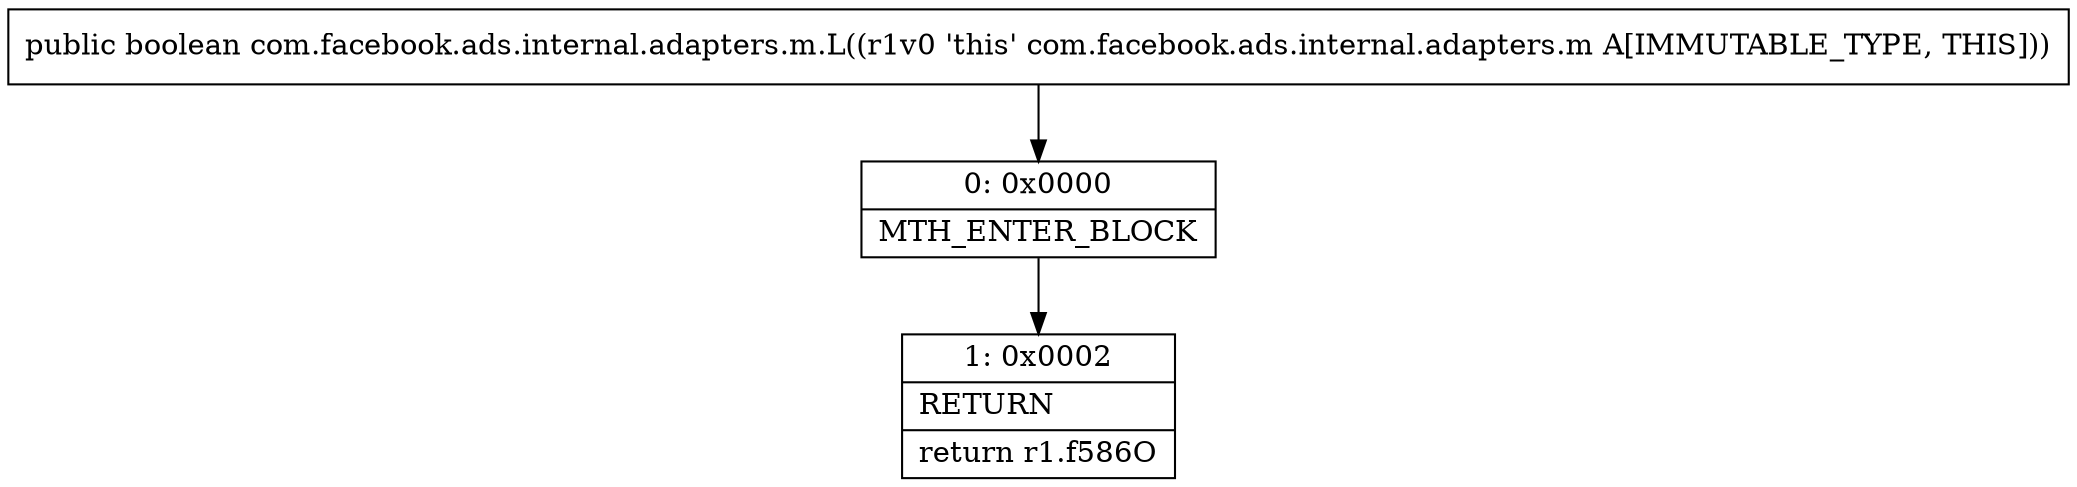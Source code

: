 digraph "CFG forcom.facebook.ads.internal.adapters.m.L()Z" {
Node_0 [shape=record,label="{0\:\ 0x0000|MTH_ENTER_BLOCK\l}"];
Node_1 [shape=record,label="{1\:\ 0x0002|RETURN\l|return r1.f586O\l}"];
MethodNode[shape=record,label="{public boolean com.facebook.ads.internal.adapters.m.L((r1v0 'this' com.facebook.ads.internal.adapters.m A[IMMUTABLE_TYPE, THIS])) }"];
MethodNode -> Node_0;
Node_0 -> Node_1;
}

